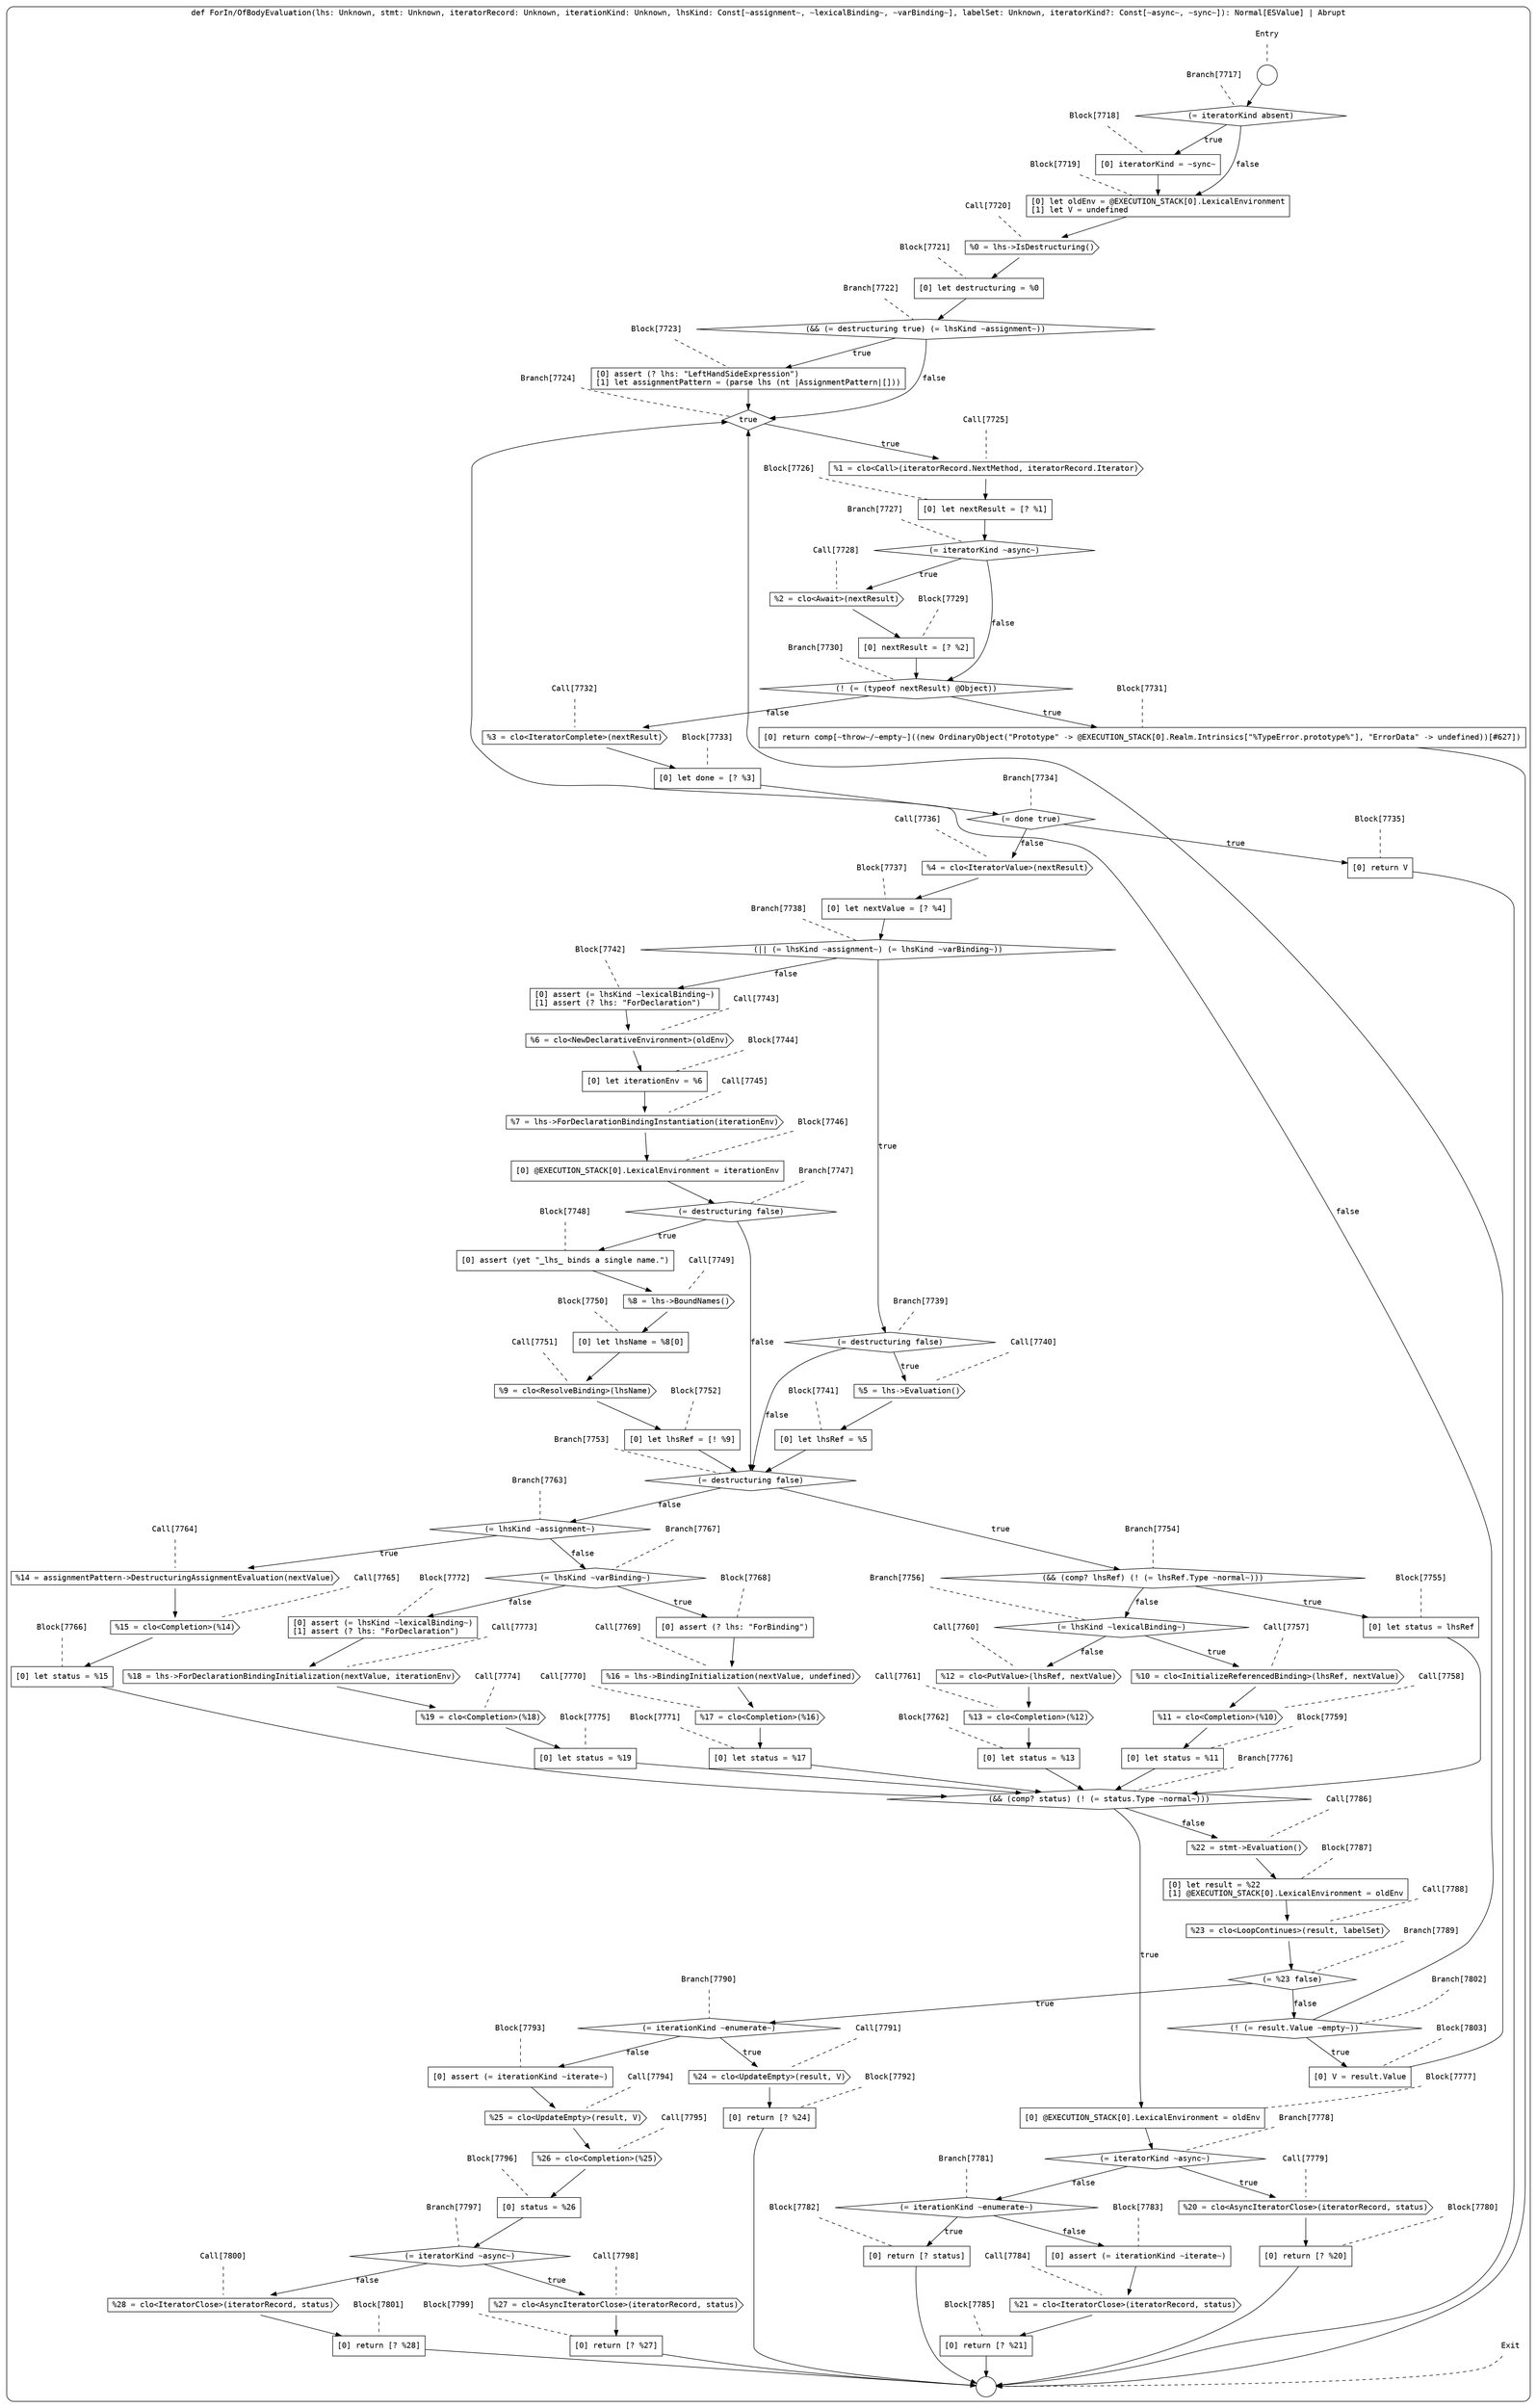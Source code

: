digraph {
  graph [fontname = "Consolas"]
  node [fontname = "Consolas"]
  edge [fontname = "Consolas"]
  subgraph cluster1459 {
    label = "def ForIn/OfBodyEvaluation(lhs: Unknown, stmt: Unknown, iteratorRecord: Unknown, iterationKind: Unknown, lhsKind: Const[~assignment~, ~lexicalBinding~, ~varBinding~], labelSet: Unknown, iteratorKind?: Const[~async~, ~sync~]): Normal[ESValue] | Abrupt"
    style = rounded
    cluster1459_entry_name [shape=none, label=<<font color="black">Entry</font>>]
    cluster1459_entry_name -> cluster1459_entry [arrowhead=none, color="black", style=dashed]
    cluster1459_entry [shape=circle label=" " color="black" fillcolor="white" style=filled]
    cluster1459_entry -> node7717 [color="black"]
    cluster1459_exit_name [shape=none, label=<<font color="black">Exit</font>>]
    cluster1459_exit_name -> cluster1459_exit [arrowhead=none, color="black", style=dashed]
    cluster1459_exit [shape=circle label=" " color="black" fillcolor="white" style=filled]
    node7717_name [shape=none, label=<<font color="black">Branch[7717]</font>>]
    node7717_name -> node7717 [arrowhead=none, color="black", style=dashed]
    node7717 [shape=diamond, label=<<font color="black">(= iteratorKind absent)</font>> color="black" fillcolor="white", style=filled]
    node7717 -> node7718 [label=<<font color="black">true</font>> color="black"]
    node7717 -> node7719 [label=<<font color="black">false</font>> color="black"]
    node7718_name [shape=none, label=<<font color="black">Block[7718]</font>>]
    node7718_name -> node7718 [arrowhead=none, color="black", style=dashed]
    node7718 [shape=box, label=<<font color="black">[0] iteratorKind = ~sync~<BR ALIGN="LEFT"/></font>> color="black" fillcolor="white", style=filled]
    node7718 -> node7719 [color="black"]
    node7719_name [shape=none, label=<<font color="black">Block[7719]</font>>]
    node7719_name -> node7719 [arrowhead=none, color="black", style=dashed]
    node7719 [shape=box, label=<<font color="black">[0] let oldEnv = @EXECUTION_STACK[0].LexicalEnvironment<BR ALIGN="LEFT"/>[1] let V = undefined<BR ALIGN="LEFT"/></font>> color="black" fillcolor="white", style=filled]
    node7719 -> node7720 [color="black"]
    node7720_name [shape=none, label=<<font color="black">Call[7720]</font>>]
    node7720_name -> node7720 [arrowhead=none, color="black", style=dashed]
    node7720 [shape=cds, label=<<font color="black">%0 = lhs-&gt;IsDestructuring()</font>> color="black" fillcolor="white", style=filled]
    node7720 -> node7721 [color="black"]
    node7721_name [shape=none, label=<<font color="black">Block[7721]</font>>]
    node7721_name -> node7721 [arrowhead=none, color="black", style=dashed]
    node7721 [shape=box, label=<<font color="black">[0] let destructuring = %0<BR ALIGN="LEFT"/></font>> color="black" fillcolor="white", style=filled]
    node7721 -> node7722 [color="black"]
    node7722_name [shape=none, label=<<font color="black">Branch[7722]</font>>]
    node7722_name -> node7722 [arrowhead=none, color="black", style=dashed]
    node7722 [shape=diamond, label=<<font color="black">(&amp;&amp; (= destructuring true) (= lhsKind ~assignment~))</font>> color="black" fillcolor="white", style=filled]
    node7722 -> node7723 [label=<<font color="black">true</font>> color="black"]
    node7722 -> node7724 [label=<<font color="black">false</font>> color="black"]
    node7723_name [shape=none, label=<<font color="black">Block[7723]</font>>]
    node7723_name -> node7723 [arrowhead=none, color="black", style=dashed]
    node7723 [shape=box, label=<<font color="black">[0] assert (? lhs: &quot;LeftHandSideExpression&quot;)<BR ALIGN="LEFT"/>[1] let assignmentPattern = (parse lhs (nt |AssignmentPattern|[]))<BR ALIGN="LEFT"/></font>> color="black" fillcolor="white", style=filled]
    node7723 -> node7724 [color="black"]
    node7724_name [shape=none, label=<<font color="black">Branch[7724]</font>>]
    node7724_name -> node7724 [arrowhead=none, color="black", style=dashed]
    node7724 [shape=diamond, label=<<font color="black">true</font>> color="black" fillcolor="white", style=filled]
    node7724 -> node7725 [label=<<font color="black">true</font>> color="black"]
    node7725_name [shape=none, label=<<font color="black">Call[7725]</font>>]
    node7725_name -> node7725 [arrowhead=none, color="black", style=dashed]
    node7725 [shape=cds, label=<<font color="black">%1 = clo&lt;Call&gt;(iteratorRecord.NextMethod, iteratorRecord.Iterator)</font>> color="black" fillcolor="white", style=filled]
    node7725 -> node7726 [color="black"]
    node7726_name [shape=none, label=<<font color="black">Block[7726]</font>>]
    node7726_name -> node7726 [arrowhead=none, color="black", style=dashed]
    node7726 [shape=box, label=<<font color="black">[0] let nextResult = [? %1]<BR ALIGN="LEFT"/></font>> color="black" fillcolor="white", style=filled]
    node7726 -> node7727 [color="black"]
    node7727_name [shape=none, label=<<font color="black">Branch[7727]</font>>]
    node7727_name -> node7727 [arrowhead=none, color="black", style=dashed]
    node7727 [shape=diamond, label=<<font color="black">(= iteratorKind ~async~)</font>> color="black" fillcolor="white", style=filled]
    node7727 -> node7728 [label=<<font color="black">true</font>> color="black"]
    node7727 -> node7730 [label=<<font color="black">false</font>> color="black"]
    node7728_name [shape=none, label=<<font color="black">Call[7728]</font>>]
    node7728_name -> node7728 [arrowhead=none, color="black", style=dashed]
    node7728 [shape=cds, label=<<font color="black">%2 = clo&lt;Await&gt;(nextResult)</font>> color="black" fillcolor="white", style=filled]
    node7728 -> node7729 [color="black"]
    node7730_name [shape=none, label=<<font color="black">Branch[7730]</font>>]
    node7730_name -> node7730 [arrowhead=none, color="black", style=dashed]
    node7730 [shape=diamond, label=<<font color="black">(! (= (typeof nextResult) @Object))</font>> color="black" fillcolor="white", style=filled]
    node7730 -> node7731 [label=<<font color="black">true</font>> color="black"]
    node7730 -> node7732 [label=<<font color="black">false</font>> color="black"]
    node7729_name [shape=none, label=<<font color="black">Block[7729]</font>>]
    node7729_name -> node7729 [arrowhead=none, color="black", style=dashed]
    node7729 [shape=box, label=<<font color="black">[0] nextResult = [? %2]<BR ALIGN="LEFT"/></font>> color="black" fillcolor="white", style=filled]
    node7729 -> node7730 [color="black"]
    node7731_name [shape=none, label=<<font color="black">Block[7731]</font>>]
    node7731_name -> node7731 [arrowhead=none, color="black", style=dashed]
    node7731 [shape=box, label=<<font color="black">[0] return comp[~throw~/~empty~]((new OrdinaryObject(&quot;Prototype&quot; -&gt; @EXECUTION_STACK[0].Realm.Intrinsics[&quot;%TypeError.prototype%&quot;], &quot;ErrorData&quot; -&gt; undefined))[#627])<BR ALIGN="LEFT"/></font>> color="black" fillcolor="white", style=filled]
    node7731 -> cluster1459_exit [color="black"]
    node7732_name [shape=none, label=<<font color="black">Call[7732]</font>>]
    node7732_name -> node7732 [arrowhead=none, color="black", style=dashed]
    node7732 [shape=cds, label=<<font color="black">%3 = clo&lt;IteratorComplete&gt;(nextResult)</font>> color="black" fillcolor="white", style=filled]
    node7732 -> node7733 [color="black"]
    node7733_name [shape=none, label=<<font color="black">Block[7733]</font>>]
    node7733_name -> node7733 [arrowhead=none, color="black", style=dashed]
    node7733 [shape=box, label=<<font color="black">[0] let done = [? %3]<BR ALIGN="LEFT"/></font>> color="black" fillcolor="white", style=filled]
    node7733 -> node7734 [color="black"]
    node7734_name [shape=none, label=<<font color="black">Branch[7734]</font>>]
    node7734_name -> node7734 [arrowhead=none, color="black", style=dashed]
    node7734 [shape=diamond, label=<<font color="black">(= done true)</font>> color="black" fillcolor="white", style=filled]
    node7734 -> node7735 [label=<<font color="black">true</font>> color="black"]
    node7734 -> node7736 [label=<<font color="black">false</font>> color="black"]
    node7735_name [shape=none, label=<<font color="black">Block[7735]</font>>]
    node7735_name -> node7735 [arrowhead=none, color="black", style=dashed]
    node7735 [shape=box, label=<<font color="black">[0] return V<BR ALIGN="LEFT"/></font>> color="black" fillcolor="white", style=filled]
    node7735 -> cluster1459_exit [color="black"]
    node7736_name [shape=none, label=<<font color="black">Call[7736]</font>>]
    node7736_name -> node7736 [arrowhead=none, color="black", style=dashed]
    node7736 [shape=cds, label=<<font color="black">%4 = clo&lt;IteratorValue&gt;(nextResult)</font>> color="black" fillcolor="white", style=filled]
    node7736 -> node7737 [color="black"]
    node7737_name [shape=none, label=<<font color="black">Block[7737]</font>>]
    node7737_name -> node7737 [arrowhead=none, color="black", style=dashed]
    node7737 [shape=box, label=<<font color="black">[0] let nextValue = [? %4]<BR ALIGN="LEFT"/></font>> color="black" fillcolor="white", style=filled]
    node7737 -> node7738 [color="black"]
    node7738_name [shape=none, label=<<font color="black">Branch[7738]</font>>]
    node7738_name -> node7738 [arrowhead=none, color="black", style=dashed]
    node7738 [shape=diamond, label=<<font color="black">(|| (= lhsKind ~assignment~) (= lhsKind ~varBinding~))</font>> color="black" fillcolor="white", style=filled]
    node7738 -> node7739 [label=<<font color="black">true</font>> color="black"]
    node7738 -> node7742 [label=<<font color="black">false</font>> color="black"]
    node7739_name [shape=none, label=<<font color="black">Branch[7739]</font>>]
    node7739_name -> node7739 [arrowhead=none, color="black", style=dashed]
    node7739 [shape=diamond, label=<<font color="black">(= destructuring false)</font>> color="black" fillcolor="white", style=filled]
    node7739 -> node7740 [label=<<font color="black">true</font>> color="black"]
    node7739 -> node7753 [label=<<font color="black">false</font>> color="black"]
    node7742_name [shape=none, label=<<font color="black">Block[7742]</font>>]
    node7742_name -> node7742 [arrowhead=none, color="black", style=dashed]
    node7742 [shape=box, label=<<font color="black">[0] assert (= lhsKind ~lexicalBinding~)<BR ALIGN="LEFT"/>[1] assert (? lhs: &quot;ForDeclaration&quot;)<BR ALIGN="LEFT"/></font>> color="black" fillcolor="white", style=filled]
    node7742 -> node7743 [color="black"]
    node7740_name [shape=none, label=<<font color="black">Call[7740]</font>>]
    node7740_name -> node7740 [arrowhead=none, color="black", style=dashed]
    node7740 [shape=cds, label=<<font color="black">%5 = lhs-&gt;Evaluation()</font>> color="black" fillcolor="white", style=filled]
    node7740 -> node7741 [color="black"]
    node7753_name [shape=none, label=<<font color="black">Branch[7753]</font>>]
    node7753_name -> node7753 [arrowhead=none, color="black", style=dashed]
    node7753 [shape=diamond, label=<<font color="black">(= destructuring false)</font>> color="black" fillcolor="white", style=filled]
    node7753 -> node7754 [label=<<font color="black">true</font>> color="black"]
    node7753 -> node7763 [label=<<font color="black">false</font>> color="black"]
    node7743_name [shape=none, label=<<font color="black">Call[7743]</font>>]
    node7743_name -> node7743 [arrowhead=none, color="black", style=dashed]
    node7743 [shape=cds, label=<<font color="black">%6 = clo&lt;NewDeclarativeEnvironment&gt;(oldEnv)</font>> color="black" fillcolor="white", style=filled]
    node7743 -> node7744 [color="black"]
    node7741_name [shape=none, label=<<font color="black">Block[7741]</font>>]
    node7741_name -> node7741 [arrowhead=none, color="black", style=dashed]
    node7741 [shape=box, label=<<font color="black">[0] let lhsRef = %5<BR ALIGN="LEFT"/></font>> color="black" fillcolor="white", style=filled]
    node7741 -> node7753 [color="black"]
    node7754_name [shape=none, label=<<font color="black">Branch[7754]</font>>]
    node7754_name -> node7754 [arrowhead=none, color="black", style=dashed]
    node7754 [shape=diamond, label=<<font color="black">(&amp;&amp; (comp? lhsRef) (! (= lhsRef.Type ~normal~)))</font>> color="black" fillcolor="white", style=filled]
    node7754 -> node7755 [label=<<font color="black">true</font>> color="black"]
    node7754 -> node7756 [label=<<font color="black">false</font>> color="black"]
    node7763_name [shape=none, label=<<font color="black">Branch[7763]</font>>]
    node7763_name -> node7763 [arrowhead=none, color="black", style=dashed]
    node7763 [shape=diamond, label=<<font color="black">(= lhsKind ~assignment~)</font>> color="black" fillcolor="white", style=filled]
    node7763 -> node7764 [label=<<font color="black">true</font>> color="black"]
    node7763 -> node7767 [label=<<font color="black">false</font>> color="black"]
    node7744_name [shape=none, label=<<font color="black">Block[7744]</font>>]
    node7744_name -> node7744 [arrowhead=none, color="black", style=dashed]
    node7744 [shape=box, label=<<font color="black">[0] let iterationEnv = %6<BR ALIGN="LEFT"/></font>> color="black" fillcolor="white", style=filled]
    node7744 -> node7745 [color="black"]
    node7755_name [shape=none, label=<<font color="black">Block[7755]</font>>]
    node7755_name -> node7755 [arrowhead=none, color="black", style=dashed]
    node7755 [shape=box, label=<<font color="black">[0] let status = lhsRef<BR ALIGN="LEFT"/></font>> color="black" fillcolor="white", style=filled]
    node7755 -> node7776 [color="black"]
    node7756_name [shape=none, label=<<font color="black">Branch[7756]</font>>]
    node7756_name -> node7756 [arrowhead=none, color="black", style=dashed]
    node7756 [shape=diamond, label=<<font color="black">(= lhsKind ~lexicalBinding~)</font>> color="black" fillcolor="white", style=filled]
    node7756 -> node7757 [label=<<font color="black">true</font>> color="black"]
    node7756 -> node7760 [label=<<font color="black">false</font>> color="black"]
    node7764_name [shape=none, label=<<font color="black">Call[7764]</font>>]
    node7764_name -> node7764 [arrowhead=none, color="black", style=dashed]
    node7764 [shape=cds, label=<<font color="black">%14 = assignmentPattern-&gt;DestructuringAssignmentEvaluation(nextValue)</font>> color="black" fillcolor="white", style=filled]
    node7764 -> node7765 [color="black"]
    node7767_name [shape=none, label=<<font color="black">Branch[7767]</font>>]
    node7767_name -> node7767 [arrowhead=none, color="black", style=dashed]
    node7767 [shape=diamond, label=<<font color="black">(= lhsKind ~varBinding~)</font>> color="black" fillcolor="white", style=filled]
    node7767 -> node7768 [label=<<font color="black">true</font>> color="black"]
    node7767 -> node7772 [label=<<font color="black">false</font>> color="black"]
    node7745_name [shape=none, label=<<font color="black">Call[7745]</font>>]
    node7745_name -> node7745 [arrowhead=none, color="black", style=dashed]
    node7745 [shape=cds, label=<<font color="black">%7 = lhs-&gt;ForDeclarationBindingInstantiation(iterationEnv)</font>> color="black" fillcolor="white", style=filled]
    node7745 -> node7746 [color="black"]
    node7776_name [shape=none, label=<<font color="black">Branch[7776]</font>>]
    node7776_name -> node7776 [arrowhead=none, color="black", style=dashed]
    node7776 [shape=diamond, label=<<font color="black">(&amp;&amp; (comp? status) (! (= status.Type ~normal~)))</font>> color="black" fillcolor="white", style=filled]
    node7776 -> node7777 [label=<<font color="black">true</font>> color="black"]
    node7776 -> node7786 [label=<<font color="black">false</font>> color="black"]
    node7757_name [shape=none, label=<<font color="black">Call[7757]</font>>]
    node7757_name -> node7757 [arrowhead=none, color="black", style=dashed]
    node7757 [shape=cds, label=<<font color="black">%10 = clo&lt;InitializeReferencedBinding&gt;(lhsRef, nextValue)</font>> color="black" fillcolor="white", style=filled]
    node7757 -> node7758 [color="black"]
    node7760_name [shape=none, label=<<font color="black">Call[7760]</font>>]
    node7760_name -> node7760 [arrowhead=none, color="black", style=dashed]
    node7760 [shape=cds, label=<<font color="black">%12 = clo&lt;PutValue&gt;(lhsRef, nextValue)</font>> color="black" fillcolor="white", style=filled]
    node7760 -> node7761 [color="black"]
    node7765_name [shape=none, label=<<font color="black">Call[7765]</font>>]
    node7765_name -> node7765 [arrowhead=none, color="black", style=dashed]
    node7765 [shape=cds, label=<<font color="black">%15 = clo&lt;Completion&gt;(%14)</font>> color="black" fillcolor="white", style=filled]
    node7765 -> node7766 [color="black"]
    node7768_name [shape=none, label=<<font color="black">Block[7768]</font>>]
    node7768_name -> node7768 [arrowhead=none, color="black", style=dashed]
    node7768 [shape=box, label=<<font color="black">[0] assert (? lhs: &quot;ForBinding&quot;)<BR ALIGN="LEFT"/></font>> color="black" fillcolor="white", style=filled]
    node7768 -> node7769 [color="black"]
    node7772_name [shape=none, label=<<font color="black">Block[7772]</font>>]
    node7772_name -> node7772 [arrowhead=none, color="black", style=dashed]
    node7772 [shape=box, label=<<font color="black">[0] assert (= lhsKind ~lexicalBinding~)<BR ALIGN="LEFT"/>[1] assert (? lhs: &quot;ForDeclaration&quot;)<BR ALIGN="LEFT"/></font>> color="black" fillcolor="white", style=filled]
    node7772 -> node7773 [color="black"]
    node7746_name [shape=none, label=<<font color="black">Block[7746]</font>>]
    node7746_name -> node7746 [arrowhead=none, color="black", style=dashed]
    node7746 [shape=box, label=<<font color="black">[0] @EXECUTION_STACK[0].LexicalEnvironment = iterationEnv<BR ALIGN="LEFT"/></font>> color="black" fillcolor="white", style=filled]
    node7746 -> node7747 [color="black"]
    node7777_name [shape=none, label=<<font color="black">Block[7777]</font>>]
    node7777_name -> node7777 [arrowhead=none, color="black", style=dashed]
    node7777 [shape=box, label=<<font color="black">[0] @EXECUTION_STACK[0].LexicalEnvironment = oldEnv<BR ALIGN="LEFT"/></font>> color="black" fillcolor="white", style=filled]
    node7777 -> node7778 [color="black"]
    node7786_name [shape=none, label=<<font color="black">Call[7786]</font>>]
    node7786_name -> node7786 [arrowhead=none, color="black", style=dashed]
    node7786 [shape=cds, label=<<font color="black">%22 = stmt-&gt;Evaluation()</font>> color="black" fillcolor="white", style=filled]
    node7786 -> node7787 [color="black"]
    node7758_name [shape=none, label=<<font color="black">Call[7758]</font>>]
    node7758_name -> node7758 [arrowhead=none, color="black", style=dashed]
    node7758 [shape=cds, label=<<font color="black">%11 = clo&lt;Completion&gt;(%10)</font>> color="black" fillcolor="white", style=filled]
    node7758 -> node7759 [color="black"]
    node7761_name [shape=none, label=<<font color="black">Call[7761]</font>>]
    node7761_name -> node7761 [arrowhead=none, color="black", style=dashed]
    node7761 [shape=cds, label=<<font color="black">%13 = clo&lt;Completion&gt;(%12)</font>> color="black" fillcolor="white", style=filled]
    node7761 -> node7762 [color="black"]
    node7766_name [shape=none, label=<<font color="black">Block[7766]</font>>]
    node7766_name -> node7766 [arrowhead=none, color="black", style=dashed]
    node7766 [shape=box, label=<<font color="black">[0] let status = %15<BR ALIGN="LEFT"/></font>> color="black" fillcolor="white", style=filled]
    node7766 -> node7776 [color="black"]
    node7769_name [shape=none, label=<<font color="black">Call[7769]</font>>]
    node7769_name -> node7769 [arrowhead=none, color="black", style=dashed]
    node7769 [shape=cds, label=<<font color="black">%16 = lhs-&gt;BindingInitialization(nextValue, undefined)</font>> color="black" fillcolor="white", style=filled]
    node7769 -> node7770 [color="black"]
    node7773_name [shape=none, label=<<font color="black">Call[7773]</font>>]
    node7773_name -> node7773 [arrowhead=none, color="black", style=dashed]
    node7773 [shape=cds, label=<<font color="black">%18 = lhs-&gt;ForDeclarationBindingInitialization(nextValue, iterationEnv)</font>> color="black" fillcolor="white", style=filled]
    node7773 -> node7774 [color="black"]
    node7747_name [shape=none, label=<<font color="black">Branch[7747]</font>>]
    node7747_name -> node7747 [arrowhead=none, color="black", style=dashed]
    node7747 [shape=diamond, label=<<font color="black">(= destructuring false)</font>> color="black" fillcolor="white", style=filled]
    node7747 -> node7748 [label=<<font color="black">true</font>> color="black"]
    node7747 -> node7753 [label=<<font color="black">false</font>> color="black"]
    node7778_name [shape=none, label=<<font color="black">Branch[7778]</font>>]
    node7778_name -> node7778 [arrowhead=none, color="black", style=dashed]
    node7778 [shape=diamond, label=<<font color="black">(= iteratorKind ~async~)</font>> color="black" fillcolor="white", style=filled]
    node7778 -> node7779 [label=<<font color="black">true</font>> color="black"]
    node7778 -> node7781 [label=<<font color="black">false</font>> color="black"]
    node7787_name [shape=none, label=<<font color="black">Block[7787]</font>>]
    node7787_name -> node7787 [arrowhead=none, color="black", style=dashed]
    node7787 [shape=box, label=<<font color="black">[0] let result = %22<BR ALIGN="LEFT"/>[1] @EXECUTION_STACK[0].LexicalEnvironment = oldEnv<BR ALIGN="LEFT"/></font>> color="black" fillcolor="white", style=filled]
    node7787 -> node7788 [color="black"]
    node7759_name [shape=none, label=<<font color="black">Block[7759]</font>>]
    node7759_name -> node7759 [arrowhead=none, color="black", style=dashed]
    node7759 [shape=box, label=<<font color="black">[0] let status = %11<BR ALIGN="LEFT"/></font>> color="black" fillcolor="white", style=filled]
    node7759 -> node7776 [color="black"]
    node7762_name [shape=none, label=<<font color="black">Block[7762]</font>>]
    node7762_name -> node7762 [arrowhead=none, color="black", style=dashed]
    node7762 [shape=box, label=<<font color="black">[0] let status = %13<BR ALIGN="LEFT"/></font>> color="black" fillcolor="white", style=filled]
    node7762 -> node7776 [color="black"]
    node7770_name [shape=none, label=<<font color="black">Call[7770]</font>>]
    node7770_name -> node7770 [arrowhead=none, color="black", style=dashed]
    node7770 [shape=cds, label=<<font color="black">%17 = clo&lt;Completion&gt;(%16)</font>> color="black" fillcolor="white", style=filled]
    node7770 -> node7771 [color="black"]
    node7774_name [shape=none, label=<<font color="black">Call[7774]</font>>]
    node7774_name -> node7774 [arrowhead=none, color="black", style=dashed]
    node7774 [shape=cds, label=<<font color="black">%19 = clo&lt;Completion&gt;(%18)</font>> color="black" fillcolor="white", style=filled]
    node7774 -> node7775 [color="black"]
    node7748_name [shape=none, label=<<font color="black">Block[7748]</font>>]
    node7748_name -> node7748 [arrowhead=none, color="black", style=dashed]
    node7748 [shape=box, label=<<font color="black">[0] assert (yet &quot;_lhs_ binds a single name.&quot;)<BR ALIGN="LEFT"/></font>> color="black" fillcolor="white", style=filled]
    node7748 -> node7749 [color="black"]
    node7779_name [shape=none, label=<<font color="black">Call[7779]</font>>]
    node7779_name -> node7779 [arrowhead=none, color="black", style=dashed]
    node7779 [shape=cds, label=<<font color="black">%20 = clo&lt;AsyncIteratorClose&gt;(iteratorRecord, status)</font>> color="black" fillcolor="white", style=filled]
    node7779 -> node7780 [color="black"]
    node7781_name [shape=none, label=<<font color="black">Branch[7781]</font>>]
    node7781_name -> node7781 [arrowhead=none, color="black", style=dashed]
    node7781 [shape=diamond, label=<<font color="black">(= iterationKind ~enumerate~)</font>> color="black" fillcolor="white", style=filled]
    node7781 -> node7782 [label=<<font color="black">true</font>> color="black"]
    node7781 -> node7783 [label=<<font color="black">false</font>> color="black"]
    node7788_name [shape=none, label=<<font color="black">Call[7788]</font>>]
    node7788_name -> node7788 [arrowhead=none, color="black", style=dashed]
    node7788 [shape=cds, label=<<font color="black">%23 = clo&lt;LoopContinues&gt;(result, labelSet)</font>> color="black" fillcolor="white", style=filled]
    node7788 -> node7789 [color="black"]
    node7771_name [shape=none, label=<<font color="black">Block[7771]</font>>]
    node7771_name -> node7771 [arrowhead=none, color="black", style=dashed]
    node7771 [shape=box, label=<<font color="black">[0] let status = %17<BR ALIGN="LEFT"/></font>> color="black" fillcolor="white", style=filled]
    node7771 -> node7776 [color="black"]
    node7775_name [shape=none, label=<<font color="black">Block[7775]</font>>]
    node7775_name -> node7775 [arrowhead=none, color="black", style=dashed]
    node7775 [shape=box, label=<<font color="black">[0] let status = %19<BR ALIGN="LEFT"/></font>> color="black" fillcolor="white", style=filled]
    node7775 -> node7776 [color="black"]
    node7749_name [shape=none, label=<<font color="black">Call[7749]</font>>]
    node7749_name -> node7749 [arrowhead=none, color="black", style=dashed]
    node7749 [shape=cds, label=<<font color="black">%8 = lhs-&gt;BoundNames()</font>> color="black" fillcolor="white", style=filled]
    node7749 -> node7750 [color="black"]
    node7780_name [shape=none, label=<<font color="black">Block[7780]</font>>]
    node7780_name -> node7780 [arrowhead=none, color="black", style=dashed]
    node7780 [shape=box, label=<<font color="black">[0] return [? %20]<BR ALIGN="LEFT"/></font>> color="black" fillcolor="white", style=filled]
    node7780 -> cluster1459_exit [color="black"]
    node7782_name [shape=none, label=<<font color="black">Block[7782]</font>>]
    node7782_name -> node7782 [arrowhead=none, color="black", style=dashed]
    node7782 [shape=box, label=<<font color="black">[0] return [? status]<BR ALIGN="LEFT"/></font>> color="black" fillcolor="white", style=filled]
    node7782 -> cluster1459_exit [color="black"]
    node7783_name [shape=none, label=<<font color="black">Block[7783]</font>>]
    node7783_name -> node7783 [arrowhead=none, color="black", style=dashed]
    node7783 [shape=box, label=<<font color="black">[0] assert (= iterationKind ~iterate~)<BR ALIGN="LEFT"/></font>> color="black" fillcolor="white", style=filled]
    node7783 -> node7784 [color="black"]
    node7789_name [shape=none, label=<<font color="black">Branch[7789]</font>>]
    node7789_name -> node7789 [arrowhead=none, color="black", style=dashed]
    node7789 [shape=diamond, label=<<font color="black">(= %23 false)</font>> color="black" fillcolor="white", style=filled]
    node7789 -> node7790 [label=<<font color="black">true</font>> color="black"]
    node7789 -> node7802 [label=<<font color="black">false</font>> color="black"]
    node7750_name [shape=none, label=<<font color="black">Block[7750]</font>>]
    node7750_name -> node7750 [arrowhead=none, color="black", style=dashed]
    node7750 [shape=box, label=<<font color="black">[0] let lhsName = %8[0]<BR ALIGN="LEFT"/></font>> color="black" fillcolor="white", style=filled]
    node7750 -> node7751 [color="black"]
    node7784_name [shape=none, label=<<font color="black">Call[7784]</font>>]
    node7784_name -> node7784 [arrowhead=none, color="black", style=dashed]
    node7784 [shape=cds, label=<<font color="black">%21 = clo&lt;IteratorClose&gt;(iteratorRecord, status)</font>> color="black" fillcolor="white", style=filled]
    node7784 -> node7785 [color="black"]
    node7790_name [shape=none, label=<<font color="black">Branch[7790]</font>>]
    node7790_name -> node7790 [arrowhead=none, color="black", style=dashed]
    node7790 [shape=diamond, label=<<font color="black">(= iterationKind ~enumerate~)</font>> color="black" fillcolor="white", style=filled]
    node7790 -> node7791 [label=<<font color="black">true</font>> color="black"]
    node7790 -> node7793 [label=<<font color="black">false</font>> color="black"]
    node7802_name [shape=none, label=<<font color="black">Branch[7802]</font>>]
    node7802_name -> node7802 [arrowhead=none, color="black", style=dashed]
    node7802 [shape=diamond, label=<<font color="black">(! (= result.Value ~empty~))</font>> color="black" fillcolor="white", style=filled]
    node7802 -> node7803 [label=<<font color="black">true</font>> color="black"]
    node7802 -> node7724 [label=<<font color="black">false</font>> color="black"]
    node7751_name [shape=none, label=<<font color="black">Call[7751]</font>>]
    node7751_name -> node7751 [arrowhead=none, color="black", style=dashed]
    node7751 [shape=cds, label=<<font color="black">%9 = clo&lt;ResolveBinding&gt;(lhsName)</font>> color="black" fillcolor="white", style=filled]
    node7751 -> node7752 [color="black"]
    node7785_name [shape=none, label=<<font color="black">Block[7785]</font>>]
    node7785_name -> node7785 [arrowhead=none, color="black", style=dashed]
    node7785 [shape=box, label=<<font color="black">[0] return [? %21]<BR ALIGN="LEFT"/></font>> color="black" fillcolor="white", style=filled]
    node7785 -> cluster1459_exit [color="black"]
    node7791_name [shape=none, label=<<font color="black">Call[7791]</font>>]
    node7791_name -> node7791 [arrowhead=none, color="black", style=dashed]
    node7791 [shape=cds, label=<<font color="black">%24 = clo&lt;UpdateEmpty&gt;(result, V)</font>> color="black" fillcolor="white", style=filled]
    node7791 -> node7792 [color="black"]
    node7793_name [shape=none, label=<<font color="black">Block[7793]</font>>]
    node7793_name -> node7793 [arrowhead=none, color="black", style=dashed]
    node7793 [shape=box, label=<<font color="black">[0] assert (= iterationKind ~iterate~)<BR ALIGN="LEFT"/></font>> color="black" fillcolor="white", style=filled]
    node7793 -> node7794 [color="black"]
    node7803_name [shape=none, label=<<font color="black">Block[7803]</font>>]
    node7803_name -> node7803 [arrowhead=none, color="black", style=dashed]
    node7803 [shape=box, label=<<font color="black">[0] V = result.Value<BR ALIGN="LEFT"/></font>> color="black" fillcolor="white", style=filled]
    node7803 -> node7724 [color="black"]
    node7752_name [shape=none, label=<<font color="black">Block[7752]</font>>]
    node7752_name -> node7752 [arrowhead=none, color="black", style=dashed]
    node7752 [shape=box, label=<<font color="black">[0] let lhsRef = [! %9]<BR ALIGN="LEFT"/></font>> color="black" fillcolor="white", style=filled]
    node7752 -> node7753 [color="black"]
    node7792_name [shape=none, label=<<font color="black">Block[7792]</font>>]
    node7792_name -> node7792 [arrowhead=none, color="black", style=dashed]
    node7792 [shape=box, label=<<font color="black">[0] return [? %24]<BR ALIGN="LEFT"/></font>> color="black" fillcolor="white", style=filled]
    node7792 -> cluster1459_exit [color="black"]
    node7794_name [shape=none, label=<<font color="black">Call[7794]</font>>]
    node7794_name -> node7794 [arrowhead=none, color="black", style=dashed]
    node7794 [shape=cds, label=<<font color="black">%25 = clo&lt;UpdateEmpty&gt;(result, V)</font>> color="black" fillcolor="white", style=filled]
    node7794 -> node7795 [color="black"]
    node7795_name [shape=none, label=<<font color="black">Call[7795]</font>>]
    node7795_name -> node7795 [arrowhead=none, color="black", style=dashed]
    node7795 [shape=cds, label=<<font color="black">%26 = clo&lt;Completion&gt;(%25)</font>> color="black" fillcolor="white", style=filled]
    node7795 -> node7796 [color="black"]
    node7796_name [shape=none, label=<<font color="black">Block[7796]</font>>]
    node7796_name -> node7796 [arrowhead=none, color="black", style=dashed]
    node7796 [shape=box, label=<<font color="black">[0] status = %26<BR ALIGN="LEFT"/></font>> color="black" fillcolor="white", style=filled]
    node7796 -> node7797 [color="black"]
    node7797_name [shape=none, label=<<font color="black">Branch[7797]</font>>]
    node7797_name -> node7797 [arrowhead=none, color="black", style=dashed]
    node7797 [shape=diamond, label=<<font color="black">(= iteratorKind ~async~)</font>> color="black" fillcolor="white", style=filled]
    node7797 -> node7798 [label=<<font color="black">true</font>> color="black"]
    node7797 -> node7800 [label=<<font color="black">false</font>> color="black"]
    node7798_name [shape=none, label=<<font color="black">Call[7798]</font>>]
    node7798_name -> node7798 [arrowhead=none, color="black", style=dashed]
    node7798 [shape=cds, label=<<font color="black">%27 = clo&lt;AsyncIteratorClose&gt;(iteratorRecord, status)</font>> color="black" fillcolor="white", style=filled]
    node7798 -> node7799 [color="black"]
    node7800_name [shape=none, label=<<font color="black">Call[7800]</font>>]
    node7800_name -> node7800 [arrowhead=none, color="black", style=dashed]
    node7800 [shape=cds, label=<<font color="black">%28 = clo&lt;IteratorClose&gt;(iteratorRecord, status)</font>> color="black" fillcolor="white", style=filled]
    node7800 -> node7801 [color="black"]
    node7799_name [shape=none, label=<<font color="black">Block[7799]</font>>]
    node7799_name -> node7799 [arrowhead=none, color="black", style=dashed]
    node7799 [shape=box, label=<<font color="black">[0] return [? %27]<BR ALIGN="LEFT"/></font>> color="black" fillcolor="white", style=filled]
    node7799 -> cluster1459_exit [color="black"]
    node7801_name [shape=none, label=<<font color="black">Block[7801]</font>>]
    node7801_name -> node7801 [arrowhead=none, color="black", style=dashed]
    node7801 [shape=box, label=<<font color="black">[0] return [? %28]<BR ALIGN="LEFT"/></font>> color="black" fillcolor="white", style=filled]
    node7801 -> cluster1459_exit [color="black"]
  }
}